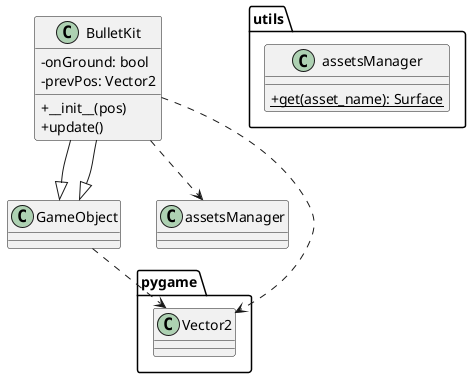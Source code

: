 @startuml BulletKit
skinparam classAttributeIconSize 0

class BulletKit {
    - onGround: bool
    - prevPos: Vector2

    + __init__(pos)
    + update()
}

BulletKit --|> GameObject

GameObject <|-- BulletKit

BulletKit ..> assetsManager

package utils {
    class assetsManager {
        {static} + get(asset_name): Surface
    }
}

BulletKit ..> pygame.Vector2

package pygame {
    class Vector2 {
    }
}

GameObject ..> pygame.Vector2

@enduml